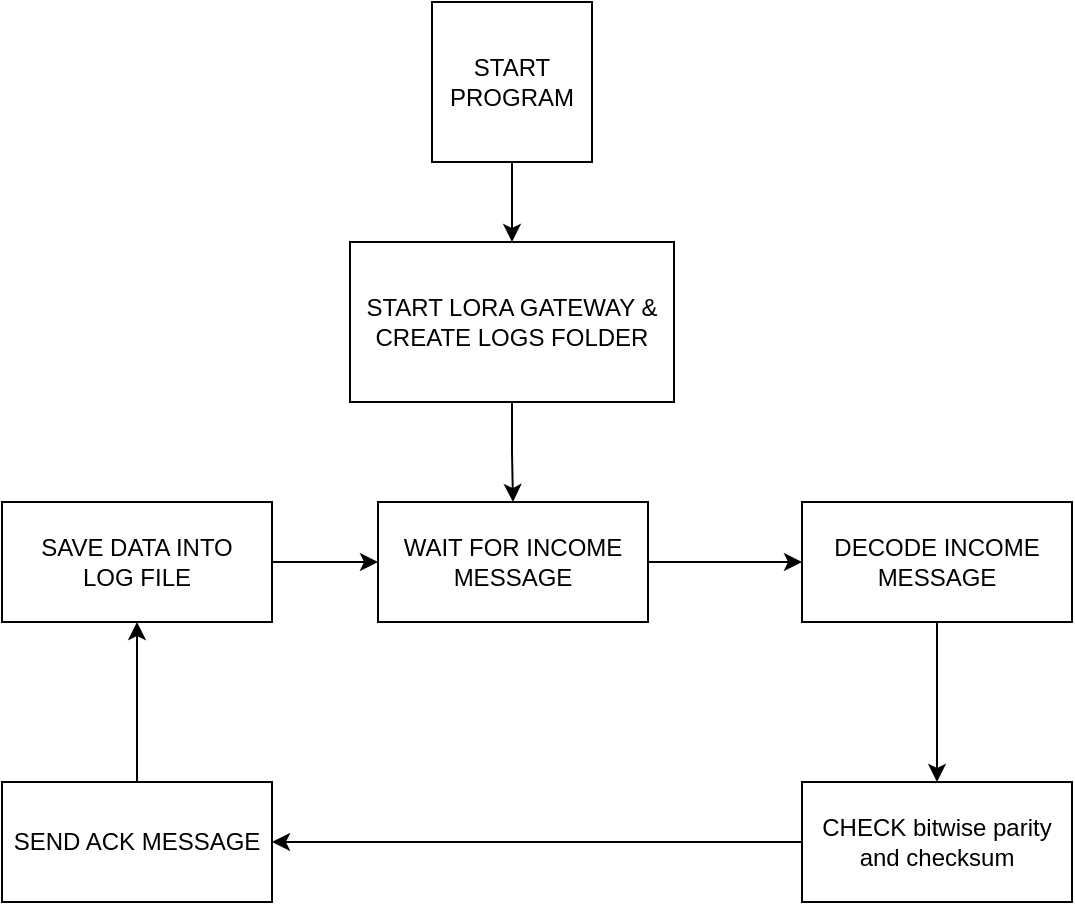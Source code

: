 <mxfile version="24.4.4" type="device">
  <diagram name="Page-1" id="8FkDO27JwFMJNBlHgbky">
    <mxGraphModel dx="4132" dy="2290" grid="1" gridSize="10" guides="1" tooltips="1" connect="1" arrows="1" fold="1" page="1" pageScale="1" pageWidth="827" pageHeight="583" math="0" shadow="0">
      <root>
        <mxCell id="0" />
        <mxCell id="1" parent="0" />
        <mxCell id="P7zPpGAHPO_u1_TjZG07-8" style="edgeStyle=orthogonalEdgeStyle;rounded=0;orthogonalLoop=1;jettySize=auto;html=1;" edge="1" parent="1" source="P7zPpGAHPO_u1_TjZG07-1" target="P7zPpGAHPO_u1_TjZG07-7">
          <mxGeometry relative="1" as="geometry" />
        </mxCell>
        <mxCell id="P7zPpGAHPO_u1_TjZG07-1" value="START PROGRAM" style="whiteSpace=wrap;html=1;aspect=fixed;" vertex="1" parent="1">
          <mxGeometry x="375" y="40" width="80" height="80" as="geometry" />
        </mxCell>
        <mxCell id="P7zPpGAHPO_u1_TjZG07-12" style="edgeStyle=orthogonalEdgeStyle;rounded=0;orthogonalLoop=1;jettySize=auto;html=1;entryX=0;entryY=0.5;entryDx=0;entryDy=0;" edge="1" parent="1" source="P7zPpGAHPO_u1_TjZG07-5" target="P7zPpGAHPO_u1_TjZG07-6">
          <mxGeometry relative="1" as="geometry" />
        </mxCell>
        <mxCell id="P7zPpGAHPO_u1_TjZG07-5" value="WAIT FOR INCOME MESSAGE" style="rounded=0;whiteSpace=wrap;html=1;" vertex="1" parent="1">
          <mxGeometry x="348" y="290" width="135" height="60" as="geometry" />
        </mxCell>
        <mxCell id="P7zPpGAHPO_u1_TjZG07-14" style="edgeStyle=orthogonalEdgeStyle;rounded=0;orthogonalLoop=1;jettySize=auto;html=1;" edge="1" parent="1" source="P7zPpGAHPO_u1_TjZG07-6" target="P7zPpGAHPO_u1_TjZG07-13">
          <mxGeometry relative="1" as="geometry" />
        </mxCell>
        <mxCell id="P7zPpGAHPO_u1_TjZG07-6" value="DECODE INCOME MESSAGE" style="rounded=0;whiteSpace=wrap;html=1;" vertex="1" parent="1">
          <mxGeometry x="560" y="290" width="135" height="60" as="geometry" />
        </mxCell>
        <mxCell id="P7zPpGAHPO_u1_TjZG07-11" style="edgeStyle=orthogonalEdgeStyle;rounded=0;orthogonalLoop=1;jettySize=auto;html=1;" edge="1" parent="1" source="P7zPpGAHPO_u1_TjZG07-7" target="P7zPpGAHPO_u1_TjZG07-5">
          <mxGeometry relative="1" as="geometry" />
        </mxCell>
        <mxCell id="P7zPpGAHPO_u1_TjZG07-7" value="START LORA GATEWAY &amp;amp; CREATE LOGS FOLDER" style="rounded=0;whiteSpace=wrap;html=1;" vertex="1" parent="1">
          <mxGeometry x="334" y="160" width="162" height="80" as="geometry" />
        </mxCell>
        <mxCell id="P7zPpGAHPO_u1_TjZG07-16" style="edgeStyle=orthogonalEdgeStyle;rounded=0;orthogonalLoop=1;jettySize=auto;html=1;" edge="1" parent="1" source="P7zPpGAHPO_u1_TjZG07-13" target="P7zPpGAHPO_u1_TjZG07-15">
          <mxGeometry relative="1" as="geometry" />
        </mxCell>
        <mxCell id="P7zPpGAHPO_u1_TjZG07-13" value="CHECK bitwise parity and checksum" style="rounded=0;whiteSpace=wrap;html=1;" vertex="1" parent="1">
          <mxGeometry x="560" y="430" width="135" height="60" as="geometry" />
        </mxCell>
        <mxCell id="P7zPpGAHPO_u1_TjZG07-18" style="edgeStyle=orthogonalEdgeStyle;rounded=0;orthogonalLoop=1;jettySize=auto;html=1;" edge="1" parent="1" source="P7zPpGAHPO_u1_TjZG07-15" target="P7zPpGAHPO_u1_TjZG07-17">
          <mxGeometry relative="1" as="geometry" />
        </mxCell>
        <mxCell id="P7zPpGAHPO_u1_TjZG07-15" value="SEND ACK MESSAGE" style="rounded=0;whiteSpace=wrap;html=1;" vertex="1" parent="1">
          <mxGeometry x="160" y="430" width="135" height="60" as="geometry" />
        </mxCell>
        <mxCell id="P7zPpGAHPO_u1_TjZG07-19" style="edgeStyle=orthogonalEdgeStyle;rounded=0;orthogonalLoop=1;jettySize=auto;html=1;entryX=0;entryY=0.5;entryDx=0;entryDy=0;" edge="1" parent="1" source="P7zPpGAHPO_u1_TjZG07-17" target="P7zPpGAHPO_u1_TjZG07-5">
          <mxGeometry relative="1" as="geometry" />
        </mxCell>
        <mxCell id="P7zPpGAHPO_u1_TjZG07-17" value="SAVE DATA INTO&lt;div&gt;LOG FILE&lt;/div&gt;" style="rounded=0;whiteSpace=wrap;html=1;" vertex="1" parent="1">
          <mxGeometry x="160" y="290" width="135" height="60" as="geometry" />
        </mxCell>
      </root>
    </mxGraphModel>
  </diagram>
</mxfile>
